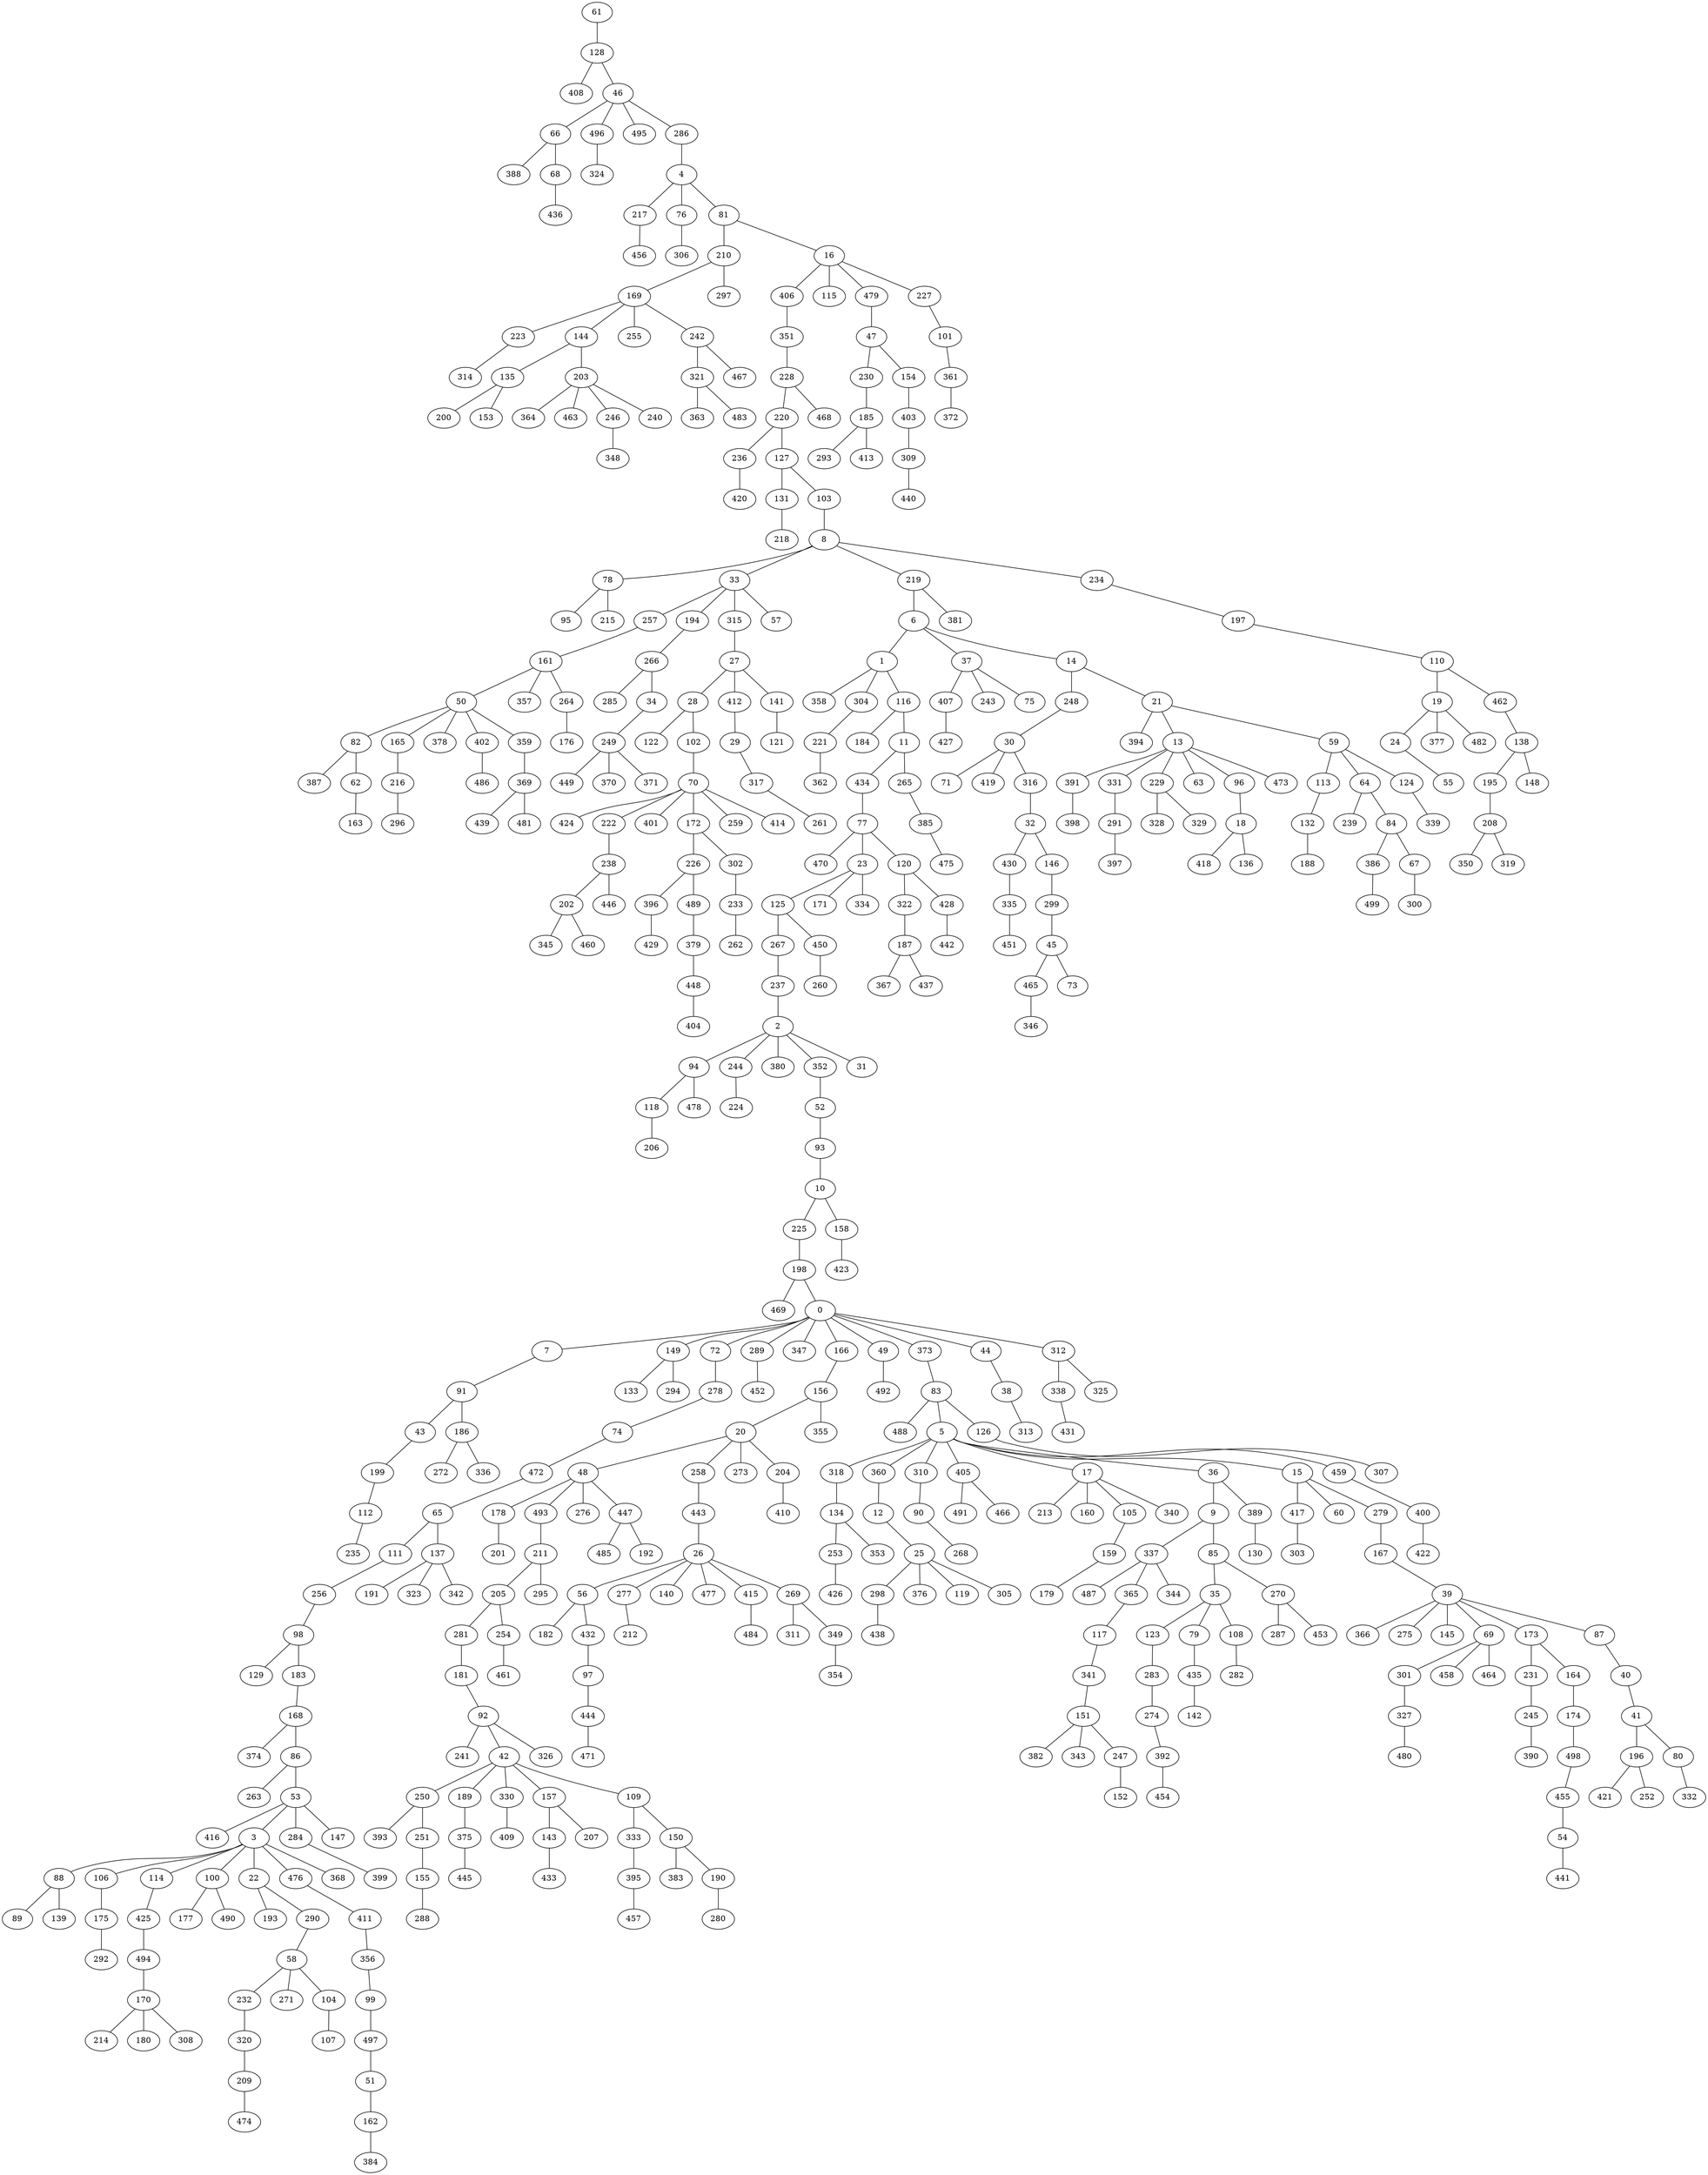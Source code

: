 graph G {
"178";
"191";
"396";
"88";
"225";
"350";
"311";
"135";
"341";
"448";
"208";
"9";
"391";
"226";
"7";
"66";
"249";
"24";
"182";
"301";
"331";
"188";
"94";
"106";
"224";
"351";
"358";
"394";
"339";
"399";
"50";
"132";
"470";
"123";
"424";
"28";
"300";
"298";
"367";
"131";
"89";
"412";
"200";
"257";
"153";
"222";
"78";
"205";
"82";
"149";
"333";
"141";
"138";
"231";
"217";
"158";
"56";
"228";
"201";
"449";
"345";
"209";
"245";
"417";
"377";
"169";
"32";
"179";
"139";
"317";
"282";
"458";
"262";
"133";
"491";
"253";
"202";
"114";
"43";
"472";
"229";
"218";
"18";
"211";
"455";
"232";
"328";
"214";
"411";
"23";
"100";
"237";
"97";
"383";
"364";
"393";
"416";
"19";
"302";
"194";
"198";
"401";
"8";
"439";
"421";
"407";
"260";
"349";
"241";
"387";
"79";
"471";
"156";
"432";
"294";
"388";
"461";
"442";
"322";
"1";
"33";
"366";
"487";
"248";
"52";
"177";
"90";
"186";
"426";
"480";
"6";
"63";
"285";
"382";
"3";
"266";
"452";
"493";
"406";
"233";
"496";
"436";
"318";
"386";
"357";
"65";
"203";
"360";
"115";
"482";
"263";
"429";
"274";
"22";
"238";
"338";
"30";
"165";
"185";
"112";
"239";
"295";
"220";
"196";
"180";
"181";
"433";
"408";
"275";
"310";
"46";
"72";
"287";
"39";
"41";
"361";
"378";
"250";
"113";
"271";
"327";
"98";
"374";
"451";
"164";
"243";
"189";
"466";
"462";
"101";
"163";
"213";
"25";
"223";
"356";
"457";
"76";
"160";
"299";
"365";
"184";
"434";
"48";
"144";
"323";
"463";
"75";
"309";
"353";
"20";
"497";
"236";
"244";
"161";
"128";
"479";
"143";
"441";
"344";
"210";
"284";
"103";
"71";
"174";
"438";
"355";
"454";
"435";
"120";
"423";
"195";
"172";
"469";
"293";
"330";
"277";
"221";
"370";
"21";
"392";
"291";
"402";
"348";
"488";
"375";
"276";
"70";
"362";
"51";
"376";
"5";
"437";
"37";
"118";
"422";
"476";
"380";
"498";
"259";
"324";
"27";
"265";
"379";
"122";
"460";
"314";
"167";
"352";
"431";
"289";
"199";
"62";
"13";
"335";
"155";
"145";
"110";
"93";
"40";
"227";
"325";
"64";
"42";
"347";
"117";
"108";
"176";
"35";
"105";
"389";
"494";
"474";
"478";
"321";
"206";
"404";
"47";
"255";
"381";
"258";
"235";
"83";
"495";
"368";
"288";
"187";
"281";
"304";
"219";
"385";
"104";
"267";
"272";
"296";
"413";
"418";
"410";
"125";
"107";
"95";
"119";
"286";
"467";
"38";
"405";
"319";
"166";
"124";
"150";
"485";
"484";
"69";
"140";
"343";
"359";
"60";
"354";
"430";
"306";
"49";
"303";
"192";
"216";
"395";
"492";
"445";
"61";
"96";
"86";
"230";
"67";
"337";
"320";
"173";
"151";
"34";
"31";
"489";
"154";
"175";
"102";
"242";
"477";
"475";
"363";
"171";
"251";
"12";
"4";
"427";
"453";
"336";
"278";
"444";
"215";
"136";
"428";
"234";
"340";
"129";
"92";
"246";
"26";
"81";
"84";
"400";
"17";
"142";
"130";
"240";
"14";
"16";
"247";
"372";
"464";
"342";
"116";
"146";
"91";
"315";
"159";
"403";
"440";
"147";
"483";
"170";
"207";
"307";
"36";
"499";
"261";
"456";
"465";
"481";
"157";
"425";
"415";
"292";
"420";
"68";
"384";
"373";
"283";
"59";
"419";
"390";
"264";
"269";
"127";
"74";
"409";
"450";
"15";
"490";
"10";
"279";
"53";
"197";
"371";
"193";
"111";
"254";
"134";
"44";
"137";
"121";
"316";
"447";
"73";
"346";
"334";
"468";
"312";
"414";
"45";
"305";
"486";
"297";
"326";
"0";
"183";
"126";
"55";
"162";
"308";
"190";
"313";
"473";
"273";
"168";
"148";
"252";
"29";
"204";
"77";
"11";
"109";
"446";
"80";
"332";
"212";
"99";
"398";
"85";
"58";
"57";
"443";
"280";
"329";
"397";
"2";
"369";
"459";
"268";
"290";
"54";
"87";
"270";
"256";
"152";
    "42" -- "109";
    "0" -- "166";
    "9" -- "337";
    "0" -- "373";
    "4" -- "81";
    "6" -- "14";
    "172" -- "226";
    "359" -- "369";
    "41" -- "80";
    "137" -- "323";
    "14" -- "248";
    "48" -- "493";
    "11" -- "434";
    "365" -- "117";
    "5" -- "36";
    "56" -- "432";
    "30" -- "316";
    "281" -- "181";
    "35" -- "123";
    "210" -- "169";
    "1" -- "116";
    "341" -- "151";
    "102" -- "70";
    "9" -- "85";
    "0" -- "72";
    "174" -- "498";
    "479" -- "47";
    "98" -- "183";
    "337" -- "487";
    "289" -- "452";
    "110" -- "19";
    "21" -- "59";
    "16" -- "406";
    "165" -- "216";
    "12" -- "25";
    "88" -- "89";
    "234" -- "197";
    "27" -- "28";
    "28" -- "122";
    "96" -- "18";
    "226" -- "489";
    "150" -- "190";
    "13" -- "391";
    "10" -- "225";
    "14" -- "21";
    "27" -- "141";
    "229" -- "328";
    "42" -- "157";
    "400" -- "422";
    "194" -- "266";
    "211" -- "205";
    "37" -- "407";
    "5" -- "405";
    "100" -- "177";
    "229" -- "329";
    "3" -- "476";
    "64" -- "84";
    "266" -- "34";
    "42" -- "250";
    "302" -- "233";
    "220" -- "236";
    "195" -- "208";
    "33" -- "194";
    "19" -- "24";
    "124" -- "339";
    "97" -- "444";
    "134" -- "253";
    "45" -- "73";
    "26" -- "269";
    "25" -- "119";
    "22" -- "290";
    "164" -- "174";
    "19" -- "377";
    "58" -- "232";
    "58" -- "271";
    "22" -- "193";
    "81" -- "16";
    "20" -- "204";
    "5" -- "360";
    "37" -- "75";
    "257" -- "161";
    "33" -- "257";
    "5" -- "17";
    "430" -- "335";
    "39" -- "173";
    "144" -- "135";
    "373" -- "83";
    "78" -- "95";
    "85" -- "35";
    "5" -- "15";
    "61" -- "128";
    "375" -- "445";
    "81" -- "210";
    "69" -- "464";
    "87" -- "40";
    "51" -- "162";
    "105" -- "159";
    "205" -- "254";
    "222" -- "238";
    "309" -- "440";
    "77" -- "23";
    "209" -- "474";
    "0" -- "49";
    "7" -- "91";
    "3" -- "100";
    "23" -- "125";
    "349" -- "354";
    "270" -- "453";
    "443" -- "26";
    "74" -- "472";
    "26" -- "277";
    "8" -- "234";
    "337" -- "344";
    "157" -- "143";
    "338" -- "431";
    "82" -- "387";
    "0" -- "149";
    "2" -- "31";
    "290" -- "58";
    "123" -- "283";
    "196" -- "252";
    "15" -- "417";
    "20" -- "48";
    "265" -- "385";
    "76" -- "306";
    "8" -- "33";
    "435" -- "142";
    "11" -- "265";
    "39" -- "87";
    "331" -- "291";
    "48" -- "447";
    "53" -- "147";
    "361" -- "372";
    "111" -- "256";
    "205" -- "281";
    "337" -- "365";
    "43" -- "199";
    "2" -- "94";
    "199" -- "112";
    "15" -- "279";
    "3" -- "22";
    "13" -- "96";
    "231" -- "245";
    "65" -- "111";
    "50" -- "82";
    "64" -- "239";
    "161" -- "50";
    "168" -- "86";
    "77" -- "120";
    "161" -- "264";
    "25" -- "298";
    "16" -- "479";
    "126" -- "307";
    "181" -- "92";
    "103" -- "8";
    "448" -- "404";
    "2" -- "352";
    "143" -- "433";
    "197" -- "110";
    "41" -- "196";
    "210" -- "297";
    "151" -- "343";
    "110" -- "462";
    "78" -- "215";
    "141" -- "121";
    "3" -- "106";
    "186" -- "272";
    "5" -- "310";
    "84" -- "386";
    "21" -- "13";
    "187" -- "367";
    "17" -- "105";
    "3" -- "88";
    "82" -- "62";
    "35" -- "108";
    "80" -- "332";
    "146" -- "299";
    "59" -- "113";
    "312" -- "325";
    "321" -- "363";
    "269" -- "349";
    "91" -- "43";
    "0" -- "312";
    "23" -- "334";
    "472" -- "65";
    "489" -- "379";
    "46" -- "286";
    "93" -- "10";
    "77" -- "470";
    "186" -- "336";
    "444" -- "471";
    "99" -- "497";
    "20" -- "273";
    "158" -- "423";
    "52" -- "93";
    "92" -- "326";
    "114" -- "425";
    "178" -- "201";
    "249" -- "449";
    "242" -- "321";
    "120" -- "322";
    "48" -- "178";
    "403" -- "309";
    "117" -- "341";
    "135" -- "153";
    "283" -- "274";
    "190" -- "280";
    "379" -- "448";
    "156" -- "20";
    "406" -- "351";
    "27" -- "412";
    "208" -- "319";
    "70" -- "414";
    "169" -- "223";
    "6" -- "37";
    "35" -- "79";
    "149" -- "133";
    "203" -- "364";
    "69" -- "458";
    "39" -- "275";
    "405" -- "466";
    "24" -- "55";
    "70" -- "401";
    "267" -- "237";
    "455" -- "54";
    "242" -- "467";
    "396" -- "429";
    "407" -- "427";
    "391" -- "398";
    "301" -- "327";
    "109" -- "333";
    "150" -- "383";
    "16" -- "115";
    "46" -- "66";
    "135" -- "200";
    "330" -- "409";
    "13" -- "331";
    "385" -- "475";
    "284" -- "399";
    "0" -- "347";
    "34" -- "249";
    "36" -- "389";
    "250" -- "251";
    "118" -- "206";
    "47" -- "154";
    "459" -- "400";
    "144" -- "203";
    "26" -- "56";
    "402" -- "486";
    "45" -- "465";
    "175" -- "292";
    "253" -- "426";
    "322" -- "187";
    "66" -- "388";
    "249" -- "370";
    "198" -- "469";
    "125" -- "267";
    "266" -- "285";
    "4" -- "217";
    "134" -- "353";
    "15" -- "60";
    "462" -- "138";
    "106" -- "175";
    "138" -- "195";
    "120" -- "428";
    "101" -- "361";
    "1" -- "358";
    "151" -- "382";
    "50" -- "402";
    "196" -- "421";
    "8" -- "219";
    "5" -- "459";
    "151" -- "247";
    "0" -- "7";
    "269" -- "311";
    "59" -- "64";
    "79" -- "435";
    "20" -- "258";
    "221" -- "362";
    "185" -- "413";
    "116" -- "11";
    "389" -- "130";
    "203" -- "463";
    "425" -- "494";
    "33" -- "315";
    "28" -- "102";
    "84" -- "67";
    "170" -- "214";
    "254" -- "461";
    "32" -- "430";
    "291" -- "397";
    "172" -- "302";
    "29" -- "317";
    "189" -- "375";
    "90" -- "268";
    "36" -- "9";
    "386" -- "499";
    "321" -- "483";
    "3" -- "114";
    "58" -- "104";
    "13" -- "473";
    "26" -- "477";
    "170" -- "180";
    "219" -- "6";
    "5" -- "318";
    "333" -- "395";
    "498" -- "455";
    "232" -- "320";
    "428" -- "442";
    "173" -- "231";
    "44" -- "38";
    "316" -- "32";
    "98" -- "129";
    "405" -- "491";
    "220" -- "127";
    "127" -- "103";
    "137" -- "191";
    "245" -- "390";
    "233" -- "262";
    "70" -- "424";
    "56" -- "182";
    "352" -- "52";
    "170" -- "308";
    "298" -- "438";
    "335" -- "451";
    "137" -- "342";
    "83" -- "126";
    "203" -- "246";
    "72" -- "278";
    "258" -- "443";
    "91" -- "186";
    "264" -- "176";
    "70" -- "172";
    "30" -- "71";
    "66" -- "68";
    "3" -- "368";
    "48" -- "276";
    "19" -- "482";
    "274" -- "392";
    "53" -- "416";
    "47" -- "230";
    "230" -- "185";
    "317" -- "261";
    "279" -- "167";
    "131" -- "218";
    "167" -- "39";
    "53" -- "284";
    "299" -- "45";
    "465" -- "346";
    "49" -- "492";
    "320" -- "209";
    "1" -- "304";
    "0" -- "289";
    "54" -- "441";
    "228" -- "468";
    "496" -- "324";
    "138" -- "148";
    "25" -- "305";
    "369" -- "439";
    "169" -- "242";
    "39" -- "69";
    "278" -- "74";
    "246" -- "348";
    "369" -- "481";
    "33" -- "57";
    "92" -- "42";
    "154" -- "403";
    "248" -- "30";
    "17" -- "160";
    "25" -- "376";
    "128" -- "46";
    "183" -- "168";
    "247" -- "152";
    "356" -- "99";
    "21" -- "394";
    "476" -- "411";
    "18" -- "418";
    "94" -- "478";
    "395" -- "457";
    "447" -- "485";
    "68" -- "436";
    "204" -- "410";
    "6" -- "1";
    "17" -- "213";
    "185" -- "293";
    "18" -- "136";
    "26" -- "415";
    "42" -- "330";
    "270" -- "287";
    "159" -- "179";
    "70" -- "222";
    "277" -- "212";
    "108" -- "282";
    "217" -- "456";
    "202" -- "460";
    "412" -- "29";
    "450" -- "260";
    "50" -- "165";
    "360" -- "12";
    "92" -- "241";
    "202" -- "345";
    "149" -- "294";
    "50" -- "378";
    "128" -- "408";
    "127" -- "131";
    "226" -- "396";
    "161" -- "357";
    "211" -- "295";
    "156" -- "355";
    "236" -- "420";
    "46" -- "495";
    "50" -- "359";
    "351" -- "228";
    "169" -- "144";
    "13" -- "229";
    "392" -- "454";
    "0" -- "44";
    "42" -- "189";
    "62" -- "163";
    "251" -- "155";
    "155" -- "288";
    "26" -- "140";
    "59" -- "124";
    "83" -- "5";
    "497" -- "51";
    "116" -- "184";
    "125" -- "450";
    "318" -- "134";
    "447" -- "192";
    "2" -- "380";
    "315" -- "27";
    "109" -- "150";
    "198" -- "0";
    "225" -- "198";
    "67" -- "300";
    "85" -- "270";
    "169" -- "255";
    "70" -- "259";
    "168" -- "374";
    "30" -- "419";
    "312" -- "338";
    "238" -- "202";
    "69" -- "301";
    "39" -- "145";
    "244" -- "224";
    "310" -- "90";
    "327" -- "480";
    "104" -- "107";
    "10" -- "158";
    "86" -- "53";
    "113" -- "132";
    "94" -- "118";
    "16" -- "227";
    "238" -- "446";
    "157" -- "207";
    "32" -- "146";
    "227" -- "101";
    "132" -- "188";
    "17" -- "340";
    "228" -- "220";
    "23" -- "171";
    "237" -- "2";
    "100" -- "490";
    "65" -- "137";
    "250" -- "393";
    "432" -- "97";
    "203" -- "240";
    "208" -- "350";
    "187" -- "437";
    "411" -- "356";
    "417" -- "303";
    "46" -- "496";
    "415" -- "484";
    "53" -- "3";
    "2" -- "244";
    "304" -- "221";
    "86" -- "263";
    "166" -- "156";
    "39" -- "366";
    "8" -- "78";
    "434" -- "77";
    "83" -- "488";
    "173" -- "164";
    "112" -- "235";
    "40" -- "41";
    "162" -- "384";
    "223" -- "314";
    "13" -- "63";
    "493" -- "211";
    "494" -- "170";
    "286" -- "4";
    "216" -- "296";
    "38" -- "313";
    "256" -- "98";
    "249" -- "371";
    "4" -- "76";
    "219" -- "381";
    "37" -- "243";
    "88" -- "139";
}

